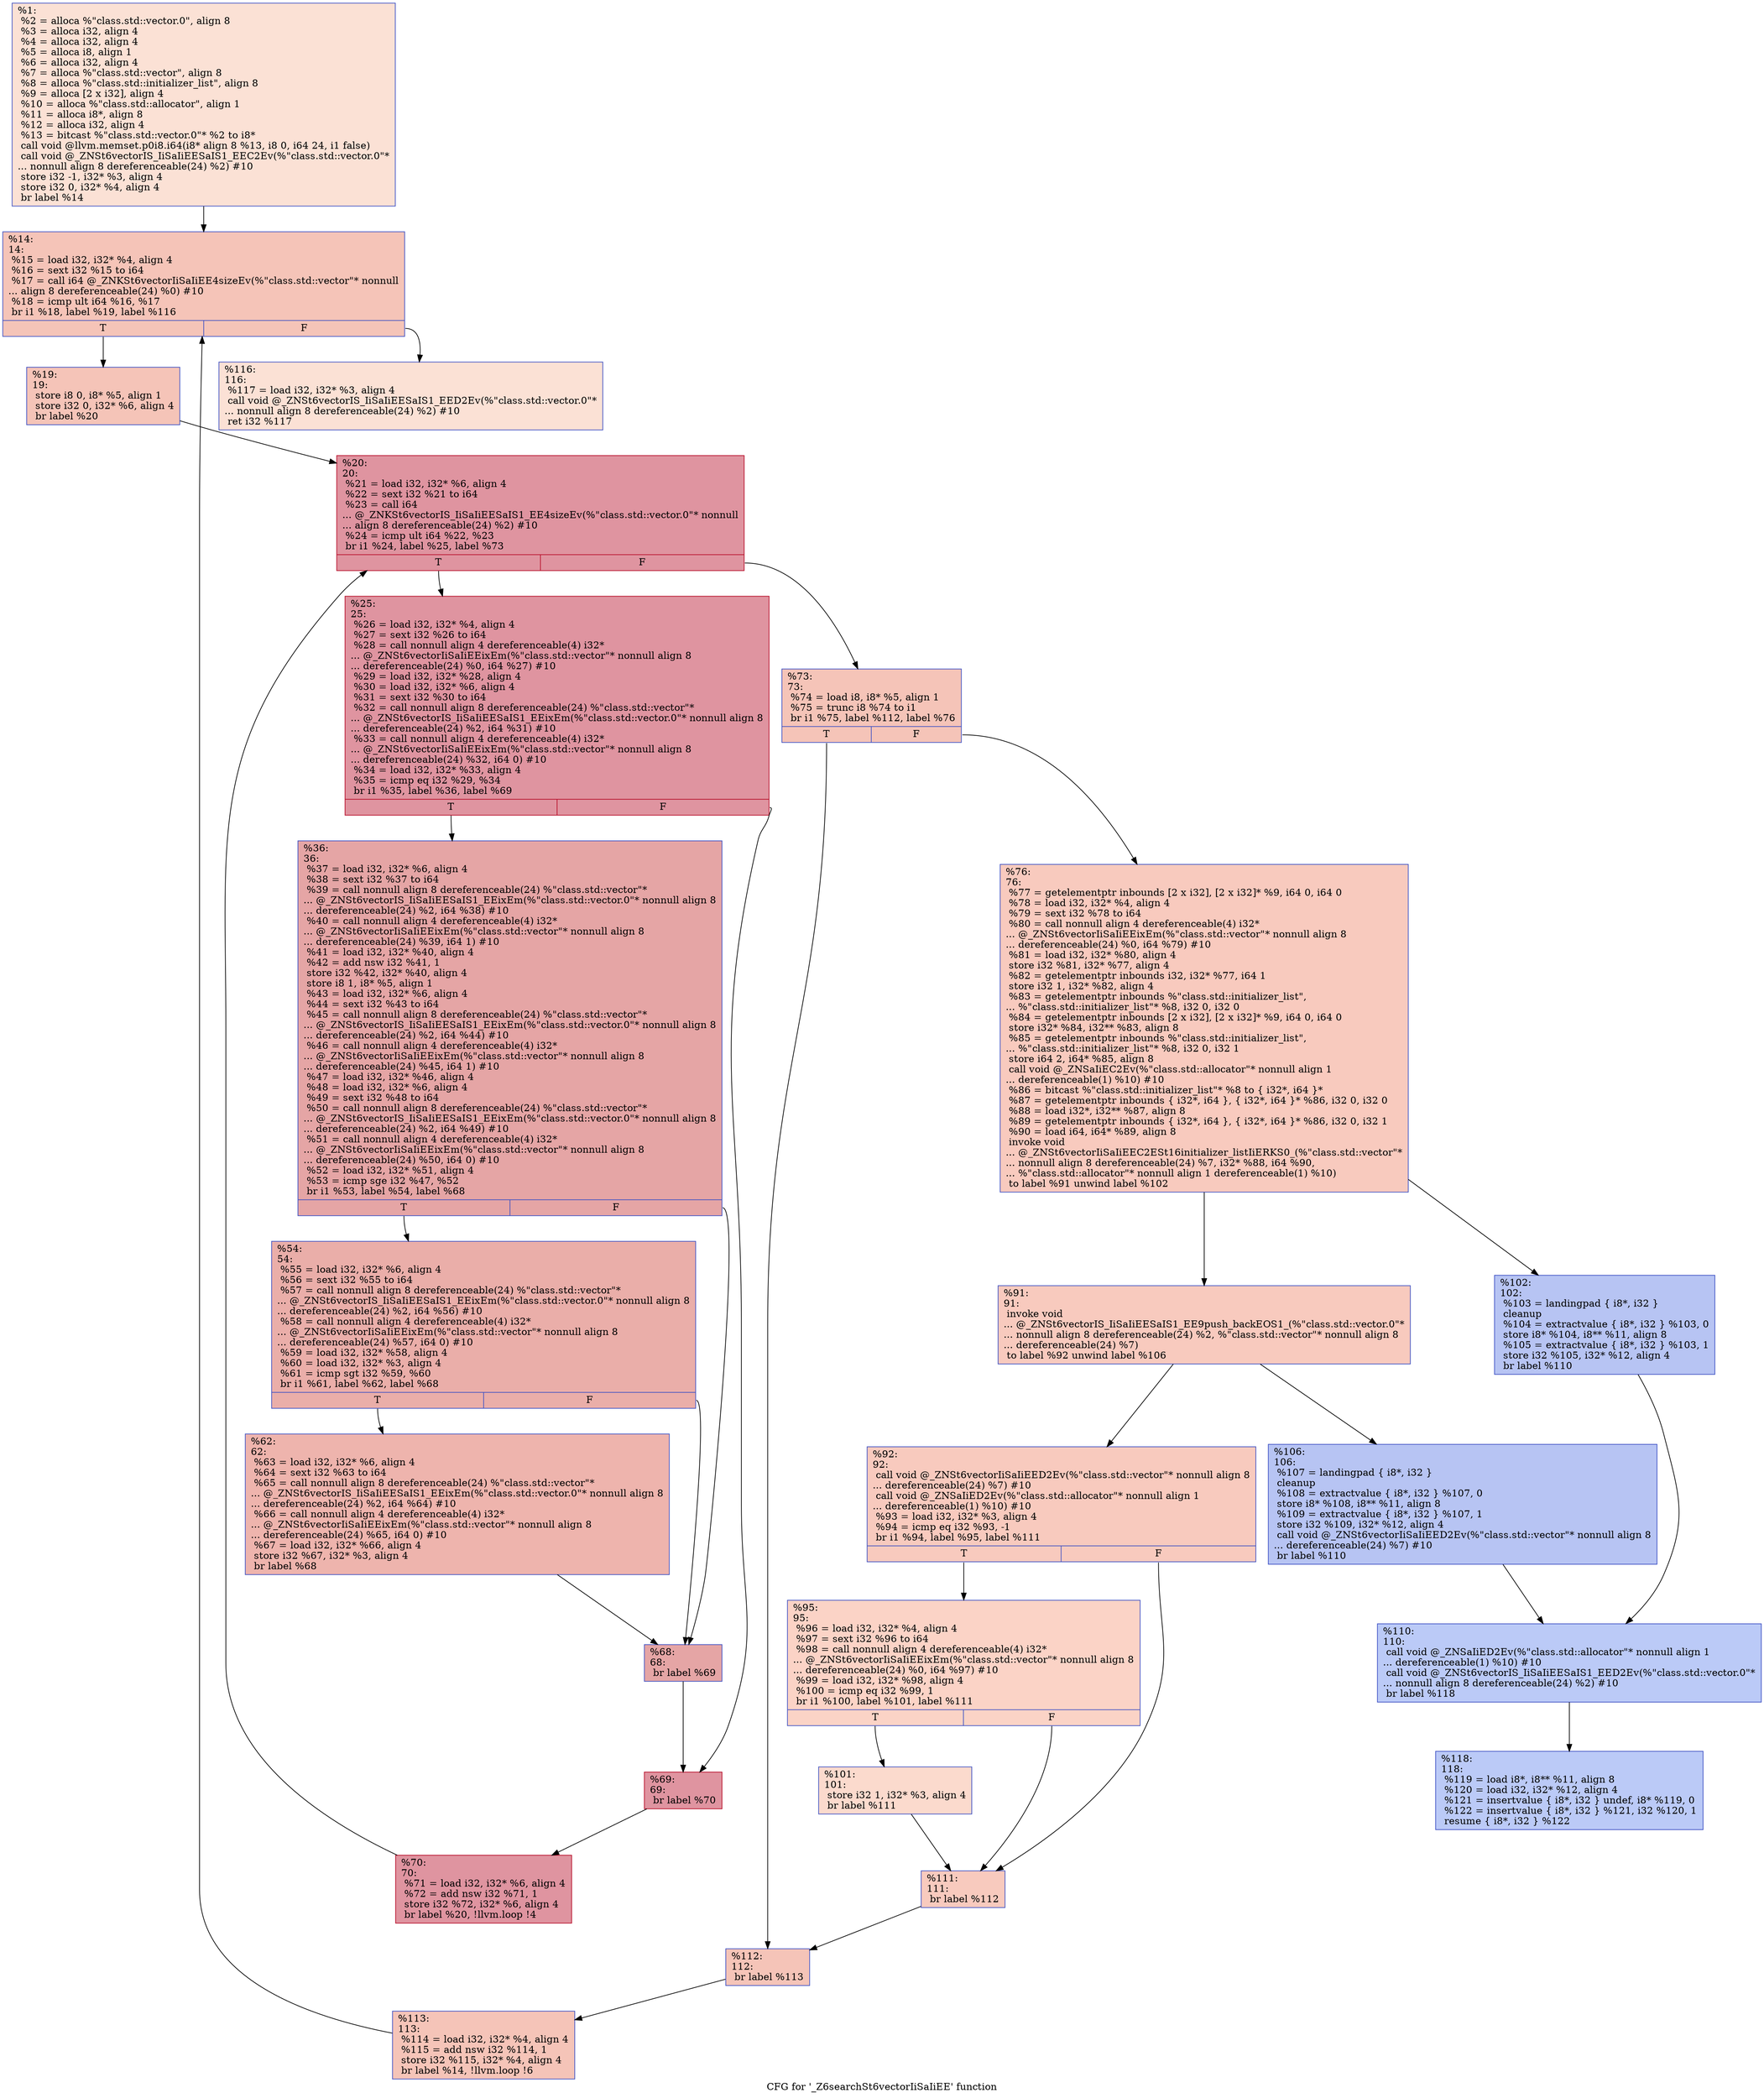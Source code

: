 digraph "CFG for '_Z6searchSt6vectorIiSaIiEE' function" {
	label="CFG for '_Z6searchSt6vectorIiSaIiEE' function";

	Node0x562219a7a500 [shape=record,color="#3d50c3ff", style=filled, fillcolor="#f7bca170",label="{%1:\l  %2 = alloca %\"class.std::vector.0\", align 8\l  %3 = alloca i32, align 4\l  %4 = alloca i32, align 4\l  %5 = alloca i8, align 1\l  %6 = alloca i32, align 4\l  %7 = alloca %\"class.std::vector\", align 8\l  %8 = alloca %\"class.std::initializer_list\", align 8\l  %9 = alloca [2 x i32], align 4\l  %10 = alloca %\"class.std::allocator\", align 1\l  %11 = alloca i8*, align 8\l  %12 = alloca i32, align 4\l  %13 = bitcast %\"class.std::vector.0\"* %2 to i8*\l  call void @llvm.memset.p0i8.i64(i8* align 8 %13, i8 0, i64 24, i1 false)\l  call void @_ZNSt6vectorIS_IiSaIiEESaIS1_EEC2Ev(%\"class.std::vector.0\"*\l... nonnull align 8 dereferenceable(24) %2) #10\l  store i32 -1, i32* %3, align 4\l  store i32 0, i32* %4, align 4\l  br label %14\l}"];
	Node0x562219a7a500 -> Node0x562219a7b8a0;
	Node0x562219a7b8a0 [shape=record,color="#3d50c3ff", style=filled, fillcolor="#e97a5f70",label="{%14:\l14:                                               \l  %15 = load i32, i32* %4, align 4\l  %16 = sext i32 %15 to i64\l  %17 = call i64 @_ZNKSt6vectorIiSaIiEE4sizeEv(%\"class.std::vector\"* nonnull\l... align 8 dereferenceable(24) %0) #10\l  %18 = icmp ult i64 %16, %17\l  br i1 %18, label %19, label %116\l|{<s0>T|<s1>F}}"];
	Node0x562219a7b8a0:s0 -> Node0x562219a7bd10;
	Node0x562219a7b8a0:s1 -> Node0x562219a7bd60;
	Node0x562219a7bd10 [shape=record,color="#3d50c3ff", style=filled, fillcolor="#e97a5f70",label="{%19:\l19:                                               \l  store i8 0, i8* %5, align 1\l  store i32 0, i32* %6, align 4\l  br label %20\l}"];
	Node0x562219a7bd10 -> Node0x562219a7bfc0;
	Node0x562219a7bfc0 [shape=record,color="#b70d28ff", style=filled, fillcolor="#b70d2870",label="{%20:\l20:                                               \l  %21 = load i32, i32* %6, align 4\l  %22 = sext i32 %21 to i64\l  %23 = call i64\l... @_ZNKSt6vectorIS_IiSaIiEESaIS1_EE4sizeEv(%\"class.std::vector.0\"* nonnull\l... align 8 dereferenceable(24) %2) #10\l  %24 = icmp ult i64 %22, %23\l  br i1 %24, label %25, label %73\l|{<s0>T|<s1>F}}"];
	Node0x562219a7bfc0:s0 -> Node0x562219a7c450;
	Node0x562219a7bfc0:s1 -> Node0x562219a7c4a0;
	Node0x562219a7c450 [shape=record,color="#b70d28ff", style=filled, fillcolor="#b70d2870",label="{%25:\l25:                                               \l  %26 = load i32, i32* %4, align 4\l  %27 = sext i32 %26 to i64\l  %28 = call nonnull align 4 dereferenceable(4) i32*\l... @_ZNSt6vectorIiSaIiEEixEm(%\"class.std::vector\"* nonnull align 8\l... dereferenceable(24) %0, i64 %27) #10\l  %29 = load i32, i32* %28, align 4\l  %30 = load i32, i32* %6, align 4\l  %31 = sext i32 %30 to i64\l  %32 = call nonnull align 8 dereferenceable(24) %\"class.std::vector\"*\l... @_ZNSt6vectorIS_IiSaIiEESaIS1_EEixEm(%\"class.std::vector.0\"* nonnull align 8\l... dereferenceable(24) %2, i64 %31) #10\l  %33 = call nonnull align 4 dereferenceable(4) i32*\l... @_ZNSt6vectorIiSaIiEEixEm(%\"class.std::vector\"* nonnull align 8\l... dereferenceable(24) %32, i64 0) #10\l  %34 = load i32, i32* %33, align 4\l  %35 = icmp eq i32 %29, %34\l  br i1 %35, label %36, label %69\l|{<s0>T|<s1>F}}"];
	Node0x562219a7c450:s0 -> Node0x562219a7d220;
	Node0x562219a7c450:s1 -> Node0x562219a7d270;
	Node0x562219a7d220 [shape=record,color="#3d50c3ff", style=filled, fillcolor="#c5333470",label="{%36:\l36:                                               \l  %37 = load i32, i32* %6, align 4\l  %38 = sext i32 %37 to i64\l  %39 = call nonnull align 8 dereferenceable(24) %\"class.std::vector\"*\l... @_ZNSt6vectorIS_IiSaIiEESaIS1_EEixEm(%\"class.std::vector.0\"* nonnull align 8\l... dereferenceable(24) %2, i64 %38) #10\l  %40 = call nonnull align 4 dereferenceable(4) i32*\l... @_ZNSt6vectorIiSaIiEEixEm(%\"class.std::vector\"* nonnull align 8\l... dereferenceable(24) %39, i64 1) #10\l  %41 = load i32, i32* %40, align 4\l  %42 = add nsw i32 %41, 1\l  store i32 %42, i32* %40, align 4\l  store i8 1, i8* %5, align 1\l  %43 = load i32, i32* %6, align 4\l  %44 = sext i32 %43 to i64\l  %45 = call nonnull align 8 dereferenceable(24) %\"class.std::vector\"*\l... @_ZNSt6vectorIS_IiSaIiEESaIS1_EEixEm(%\"class.std::vector.0\"* nonnull align 8\l... dereferenceable(24) %2, i64 %44) #10\l  %46 = call nonnull align 4 dereferenceable(4) i32*\l... @_ZNSt6vectorIiSaIiEEixEm(%\"class.std::vector\"* nonnull align 8\l... dereferenceable(24) %45, i64 1) #10\l  %47 = load i32, i32* %46, align 4\l  %48 = load i32, i32* %6, align 4\l  %49 = sext i32 %48 to i64\l  %50 = call nonnull align 8 dereferenceable(24) %\"class.std::vector\"*\l... @_ZNSt6vectorIS_IiSaIiEESaIS1_EEixEm(%\"class.std::vector.0\"* nonnull align 8\l... dereferenceable(24) %2, i64 %49) #10\l  %51 = call nonnull align 4 dereferenceable(4) i32*\l... @_ZNSt6vectorIiSaIiEEixEm(%\"class.std::vector\"* nonnull align 8\l... dereferenceable(24) %50, i64 0) #10\l  %52 = load i32, i32* %51, align 4\l  %53 = icmp sge i32 %47, %52\l  br i1 %53, label %54, label %68\l|{<s0>T|<s1>F}}"];
	Node0x562219a7d220:s0 -> Node0x562219a7e160;
	Node0x562219a7d220:s1 -> Node0x562219a7e1b0;
	Node0x562219a7e160 [shape=record,color="#3d50c3ff", style=filled, fillcolor="#d0473d70",label="{%54:\l54:                                               \l  %55 = load i32, i32* %6, align 4\l  %56 = sext i32 %55 to i64\l  %57 = call nonnull align 8 dereferenceable(24) %\"class.std::vector\"*\l... @_ZNSt6vectorIS_IiSaIiEESaIS1_EEixEm(%\"class.std::vector.0\"* nonnull align 8\l... dereferenceable(24) %2, i64 %56) #10\l  %58 = call nonnull align 4 dereferenceable(4) i32*\l... @_ZNSt6vectorIiSaIiEEixEm(%\"class.std::vector\"* nonnull align 8\l... dereferenceable(24) %57, i64 0) #10\l  %59 = load i32, i32* %58, align 4\l  %60 = load i32, i32* %3, align 4\l  %61 = icmp sgt i32 %59, %60\l  br i1 %61, label %62, label %68\l|{<s0>T|<s1>F}}"];
	Node0x562219a7e160:s0 -> Node0x562219a7e7a0;
	Node0x562219a7e160:s1 -> Node0x562219a7e1b0;
	Node0x562219a7e7a0 [shape=record,color="#3d50c3ff", style=filled, fillcolor="#d8564670",label="{%62:\l62:                                               \l  %63 = load i32, i32* %6, align 4\l  %64 = sext i32 %63 to i64\l  %65 = call nonnull align 8 dereferenceable(24) %\"class.std::vector\"*\l... @_ZNSt6vectorIS_IiSaIiEESaIS1_EEixEm(%\"class.std::vector.0\"* nonnull align 8\l... dereferenceable(24) %2, i64 %64) #10\l  %66 = call nonnull align 4 dereferenceable(4) i32*\l... @_ZNSt6vectorIiSaIiEEixEm(%\"class.std::vector\"* nonnull align 8\l... dereferenceable(24) %65, i64 0) #10\l  %67 = load i32, i32* %66, align 4\l  store i32 %67, i32* %3, align 4\l  br label %68\l}"];
	Node0x562219a7e7a0 -> Node0x562219a7e1b0;
	Node0x562219a7e1b0 [shape=record,color="#3d50c3ff", style=filled, fillcolor="#c5333470",label="{%68:\l68:                                               \l  br label %69\l}"];
	Node0x562219a7e1b0 -> Node0x562219a7d270;
	Node0x562219a7d270 [shape=record,color="#b70d28ff", style=filled, fillcolor="#b70d2870",label="{%69:\l69:                                               \l  br label %70\l}"];
	Node0x562219a7d270 -> Node0x562219a7f1d0;
	Node0x562219a7f1d0 [shape=record,color="#b70d28ff", style=filled, fillcolor="#b70d2870",label="{%70:\l70:                                               \l  %71 = load i32, i32* %6, align 4\l  %72 = add nsw i32 %71, 1\l  store i32 %72, i32* %6, align 4\l  br label %20, !llvm.loop !4\l}"];
	Node0x562219a7f1d0 -> Node0x562219a7bfc0;
	Node0x562219a7c4a0 [shape=record,color="#3d50c3ff", style=filled, fillcolor="#e97a5f70",label="{%73:\l73:                                               \l  %74 = load i8, i8* %5, align 1\l  %75 = trunc i8 %74 to i1\l  br i1 %75, label %112, label %76\l|{<s0>T|<s1>F}}"];
	Node0x562219a7c4a0:s0 -> Node0x562219a80000;
	Node0x562219a7c4a0:s1 -> Node0x562219a80050;
	Node0x562219a80050 [shape=record,color="#3d50c3ff", style=filled, fillcolor="#ef886b70",label="{%76:\l76:                                               \l  %77 = getelementptr inbounds [2 x i32], [2 x i32]* %9, i64 0, i64 0\l  %78 = load i32, i32* %4, align 4\l  %79 = sext i32 %78 to i64\l  %80 = call nonnull align 4 dereferenceable(4) i32*\l... @_ZNSt6vectorIiSaIiEEixEm(%\"class.std::vector\"* nonnull align 8\l... dereferenceable(24) %0, i64 %79) #10\l  %81 = load i32, i32* %80, align 4\l  store i32 %81, i32* %77, align 4\l  %82 = getelementptr inbounds i32, i32* %77, i64 1\l  store i32 1, i32* %82, align 4\l  %83 = getelementptr inbounds %\"class.std::initializer_list\",\l... %\"class.std::initializer_list\"* %8, i32 0, i32 0\l  %84 = getelementptr inbounds [2 x i32], [2 x i32]* %9, i64 0, i64 0\l  store i32* %84, i32** %83, align 8\l  %85 = getelementptr inbounds %\"class.std::initializer_list\",\l... %\"class.std::initializer_list\"* %8, i32 0, i32 1\l  store i64 2, i64* %85, align 8\l  call void @_ZNSaIiEC2Ev(%\"class.std::allocator\"* nonnull align 1\l... dereferenceable(1) %10) #10\l  %86 = bitcast %\"class.std::initializer_list\"* %8 to \{ i32*, i64 \}*\l  %87 = getelementptr inbounds \{ i32*, i64 \}, \{ i32*, i64 \}* %86, i32 0, i32 0\l  %88 = load i32*, i32** %87, align 8\l  %89 = getelementptr inbounds \{ i32*, i64 \}, \{ i32*, i64 \}* %86, i32 0, i32 1\l  %90 = load i64, i64* %89, align 8\l  invoke void\l... @_ZNSt6vectorIiSaIiEEC2ESt16initializer_listIiERKS0_(%\"class.std::vector\"*\l... nonnull align 8 dereferenceable(24) %7, i32* %88, i64 %90,\l... %\"class.std::allocator\"* nonnull align 1 dereferenceable(1) %10)\l          to label %91 unwind label %102\l}"];
	Node0x562219a80050 -> Node0x562219a80ed0;
	Node0x562219a80050 -> Node0x562219a80f60;
	Node0x562219a80ed0 [shape=record,color="#3d50c3ff", style=filled, fillcolor="#ef886b70",label="{%91:\l91:                                               \l  invoke void\l... @_ZNSt6vectorIS_IiSaIiEESaIS1_EE9push_backEOS1_(%\"class.std::vector.0\"*\l... nonnull align 8 dereferenceable(24) %2, %\"class.std::vector\"* nonnull align 8\l... dereferenceable(24) %7)\l          to label %92 unwind label %106\l}"];
	Node0x562219a80ed0 -> Node0x562219a81300;
	Node0x562219a80ed0 -> Node0x562219a81350;
	Node0x562219a81300 [shape=record,color="#3d50c3ff", style=filled, fillcolor="#ef886b70",label="{%92:\l92:                                               \l  call void @_ZNSt6vectorIiSaIiEED2Ev(%\"class.std::vector\"* nonnull align 8\l... dereferenceable(24) %7) #10\l  call void @_ZNSaIiED2Ev(%\"class.std::allocator\"* nonnull align 1\l... dereferenceable(1) %10) #10\l  %93 = load i32, i32* %3, align 4\l  %94 = icmp eq i32 %93, -1\l  br i1 %94, label %95, label %111\l|{<s0>T|<s1>F}}"];
	Node0x562219a81300:s0 -> Node0x562219a81c00;
	Node0x562219a81300:s1 -> Node0x562219a81c50;
	Node0x562219a81c00 [shape=record,color="#3d50c3ff", style=filled, fillcolor="#f59c7d70",label="{%95:\l95:                                               \l  %96 = load i32, i32* %4, align 4\l  %97 = sext i32 %96 to i64\l  %98 = call nonnull align 4 dereferenceable(4) i32*\l... @_ZNSt6vectorIiSaIiEEixEm(%\"class.std::vector\"* nonnull align 8\l... dereferenceable(24) %0, i64 %97) #10\l  %99 = load i32, i32* %98, align 4\l  %100 = icmp eq i32 %99, 1\l  br i1 %100, label %101, label %111\l|{<s0>T|<s1>F}}"];
	Node0x562219a81c00:s0 -> Node0x562219a820e0;
	Node0x562219a81c00:s1 -> Node0x562219a81c50;
	Node0x562219a820e0 [shape=record,color="#3d50c3ff", style=filled, fillcolor="#f7ac8e70",label="{%101:\l101:                                              \l  store i32 1, i32* %3, align 4\l  br label %111\l}"];
	Node0x562219a820e0 -> Node0x562219a81c50;
	Node0x562219a80f60 [shape=record,color="#3d50c3ff", style=filled, fillcolor="#5b7ae570",label="{%102:\l102:                                              \l  %103 = landingpad \{ i8*, i32 \}\l          cleanup\l  %104 = extractvalue \{ i8*, i32 \} %103, 0\l  store i8* %104, i8** %11, align 8\l  %105 = extractvalue \{ i8*, i32 \} %103, 1\l  store i32 %105, i32* %12, align 4\l  br label %110\l}"];
	Node0x562219a80f60 -> Node0x562219a82570;
	Node0x562219a81350 [shape=record,color="#3d50c3ff", style=filled, fillcolor="#5b7ae570",label="{%106:\l106:                                              \l  %107 = landingpad \{ i8*, i32 \}\l          cleanup\l  %108 = extractvalue \{ i8*, i32 \} %107, 0\l  store i8* %108, i8** %11, align 8\l  %109 = extractvalue \{ i8*, i32 \} %107, 1\l  store i32 %109, i32* %12, align 4\l  call void @_ZNSt6vectorIiSaIiEED2Ev(%\"class.std::vector\"* nonnull align 8\l... dereferenceable(24) %7) #10\l  br label %110\l}"];
	Node0x562219a81350 -> Node0x562219a82570;
	Node0x562219a82570 [shape=record,color="#3d50c3ff", style=filled, fillcolor="#6687ed70",label="{%110:\l110:                                              \l  call void @_ZNSaIiED2Ev(%\"class.std::allocator\"* nonnull align 1\l... dereferenceable(1) %10) #10\l  call void @_ZNSt6vectorIS_IiSaIiEESaIS1_EED2Ev(%\"class.std::vector.0\"*\l... nonnull align 8 dereferenceable(24) %2) #10\l  br label %118\l}"];
	Node0x562219a82570 -> Node0x562219a82da0;
	Node0x562219a81c50 [shape=record,color="#3d50c3ff", style=filled, fillcolor="#ef886b70",label="{%111:\l111:                                              \l  br label %112\l}"];
	Node0x562219a81c50 -> Node0x562219a80000;
	Node0x562219a80000 [shape=record,color="#3d50c3ff", style=filled, fillcolor="#e97a5f70",label="{%112:\l112:                                              \l  br label %113\l}"];
	Node0x562219a80000 -> Node0x562219a82ed0;
	Node0x562219a82ed0 [shape=record,color="#3d50c3ff", style=filled, fillcolor="#e97a5f70",label="{%113:\l113:                                              \l  %114 = load i32, i32* %4, align 4\l  %115 = add nsw i32 %114, 1\l  store i32 %115, i32* %4, align 4\l  br label %14, !llvm.loop !6\l}"];
	Node0x562219a82ed0 -> Node0x562219a7b8a0;
	Node0x562219a7bd60 [shape=record,color="#3d50c3ff", style=filled, fillcolor="#f7bca170",label="{%116:\l116:                                              \l  %117 = load i32, i32* %3, align 4\l  call void @_ZNSt6vectorIS_IiSaIiEESaIS1_EED2Ev(%\"class.std::vector.0\"*\l... nonnull align 8 dereferenceable(24) %2) #10\l  ret i32 %117\l}"];
	Node0x562219a82da0 [shape=record,color="#3d50c3ff", style=filled, fillcolor="#6687ed70",label="{%118:\l118:                                              \l  %119 = load i8*, i8** %11, align 8\l  %120 = load i32, i32* %12, align 4\l  %121 = insertvalue \{ i8*, i32 \} undef, i8* %119, 0\l  %122 = insertvalue \{ i8*, i32 \} %121, i32 %120, 1\l  resume \{ i8*, i32 \} %122\l}"];
}
